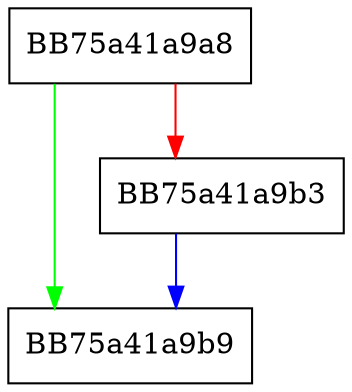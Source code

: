 digraph _Gnavail {
  node [shape="box"];
  graph [splines=ortho];
  BB75a41a9a8 -> BB75a41a9b9 [color="green"];
  BB75a41a9a8 -> BB75a41a9b3 [color="red"];
  BB75a41a9b3 -> BB75a41a9b9 [color="blue"];
}